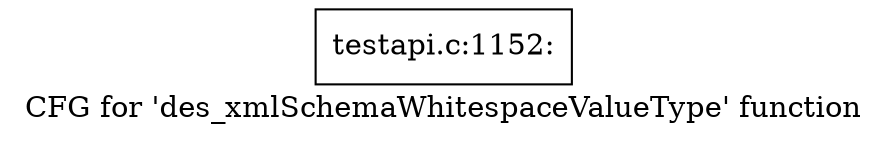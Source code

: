 digraph "CFG for 'des_xmlSchemaWhitespaceValueType' function" {
	label="CFG for 'des_xmlSchemaWhitespaceValueType' function";

	Node0x4a4ab00 [shape=record,label="{testapi.c:1152:}"];
}
